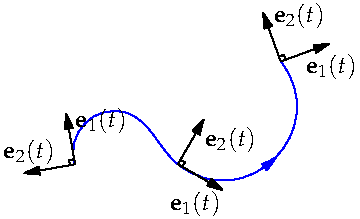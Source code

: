 settings.tex="pdflatex";

texpreamble("\usepackage{amsmath}
\usepackage{amsthm,amssymb}
\usepackage{mathpazo}
\usepackage[svgnames]{xcolor}
");

import graph;

size(180);

void fram(pair X, real th){draw(Label("$\mathbf{e}_1(t)$",Relative(0.8)),X--X+dir(th),Arrow);
	draw(Label("$\mathbf{e}_2(t)$",Relative(0.8)),X--X+dir(90+th),Arrow);
	draw(X+0.1dir(th)--X+0.1dir(th)+0.1dir(90+th)--X+0.1dir(90+th));
	}

draw((0,0)..(1,1)..(2,0)..(4,2),blue,Arrow(Relative(0.72)));

fram((0,0),100);
//fram((1,1),50);
fram((2,0),-30);
fram((4,2),20);